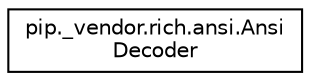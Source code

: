 digraph "Graphical Class Hierarchy"
{
 // LATEX_PDF_SIZE
  edge [fontname="Helvetica",fontsize="10",labelfontname="Helvetica",labelfontsize="10"];
  node [fontname="Helvetica",fontsize="10",shape=record];
  rankdir="LR";
  Node0 [label="pip._vendor.rich.ansi.Ansi\lDecoder",height=0.2,width=0.4,color="black", fillcolor="white", style="filled",URL="$classpip_1_1__vendor_1_1rich_1_1ansi_1_1AnsiDecoder.html",tooltip=" "];
}
